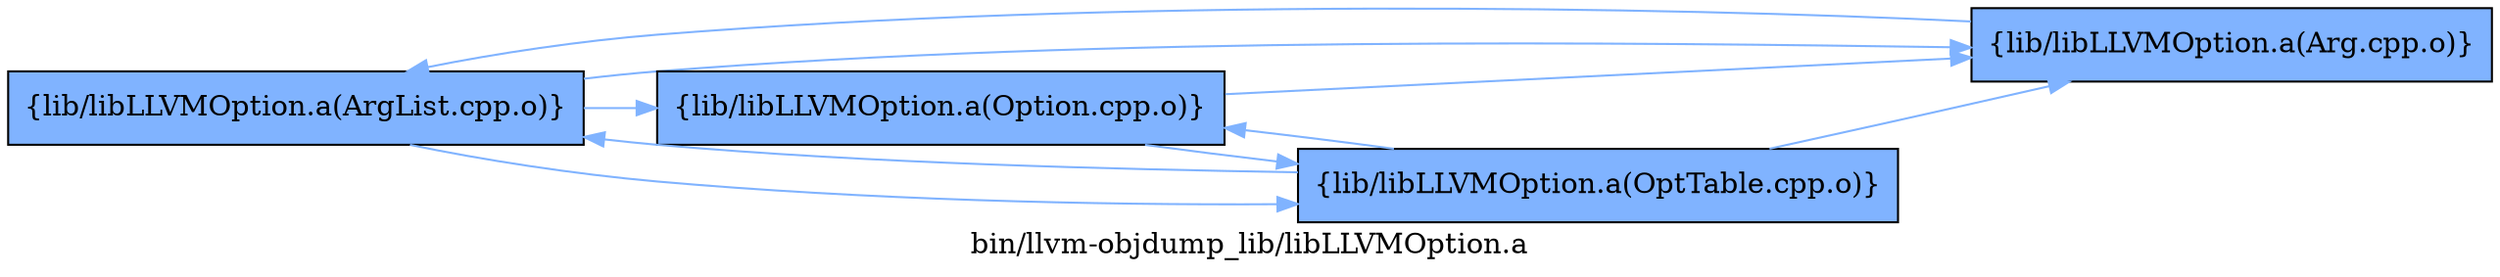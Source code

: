digraph "bin/llvm-objdump_lib/libLLVMOption.a" {
	label="bin/llvm-objdump_lib/libLLVMOption.a";
	rankdir=LR;
	{ rank=same; Node0x564b0ada6508;  }

	Node0x564b0ada6508 [shape=record,shape=box,group=1,style=filled,fillcolor="0.600000 0.5 1",label="{lib/libLLVMOption.a(ArgList.cpp.o)}"];
	Node0x564b0ada6508 -> Node0x564b0ada6698[color="0.600000 0.5 1"];
	Node0x564b0ada6508 -> Node0x564b0ada4bb8[color="0.600000 0.5 1"];
	Node0x564b0ada6508 -> Node0x564b0ada5158[color="0.600000 0.5 1"];
	Node0x564b0ada4bb8 [shape=record,shape=box,group=1,style=filled,fillcolor="0.600000 0.5 1",label="{lib/libLLVMOption.a(Option.cpp.o)}"];
	Node0x564b0ada4bb8 -> Node0x564b0ada6698[color="0.600000 0.5 1"];
	Node0x564b0ada4bb8 -> Node0x564b0ada5158[color="0.600000 0.5 1"];
	Node0x564b0ada5158 [shape=record,shape=box,group=1,style=filled,fillcolor="0.600000 0.5 1",label="{lib/libLLVMOption.a(OptTable.cpp.o)}"];
	Node0x564b0ada5158 -> Node0x564b0ada6508[color="0.600000 0.5 1"];
	Node0x564b0ada5158 -> Node0x564b0ada6698[color="0.600000 0.5 1"];
	Node0x564b0ada5158 -> Node0x564b0ada4bb8[color="0.600000 0.5 1"];
	Node0x564b0ada6698 [shape=record,shape=box,group=1,style=filled,fillcolor="0.600000 0.5 1",label="{lib/libLLVMOption.a(Arg.cpp.o)}"];
	Node0x564b0ada6698 -> Node0x564b0ada6508[color="0.600000 0.5 1"];
}
